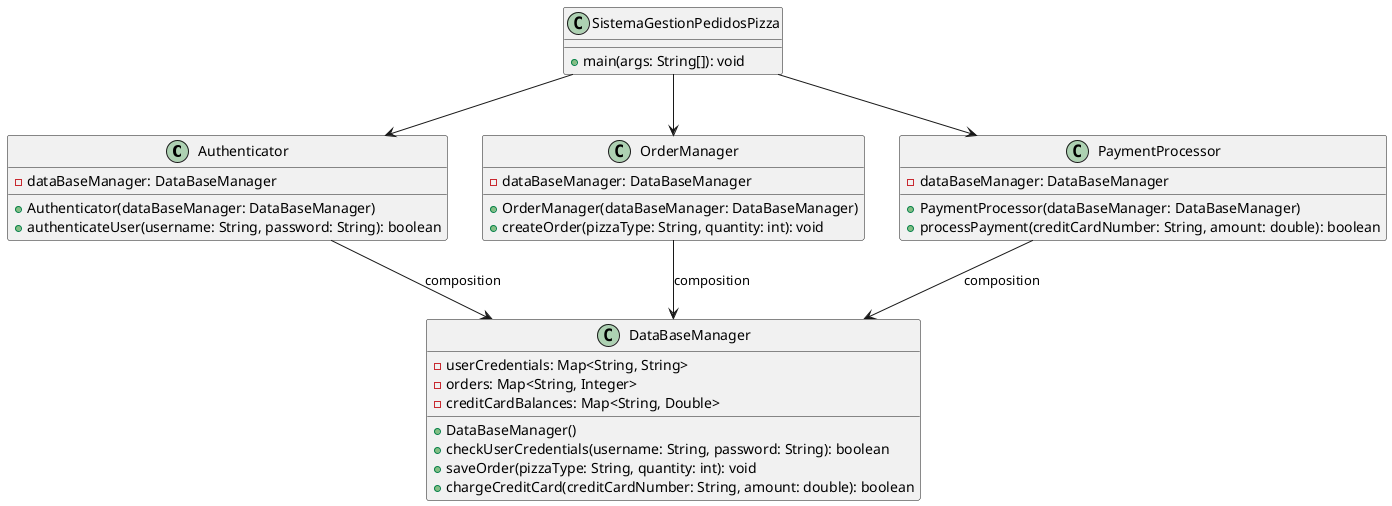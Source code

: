@startuml

class Authenticator {
  - dataBaseManager: DataBaseManager
  + Authenticator(dataBaseManager: DataBaseManager)
  + authenticateUser(username: String, password: String): boolean
}

class DataBaseManager {
  - userCredentials: Map<String, String>
  - orders: Map<String, Integer>
  - creditCardBalances: Map<String, Double>
  + DataBaseManager()
  + checkUserCredentials(username: String, password: String): boolean
  + saveOrder(pizzaType: String, quantity: int): void
  + chargeCreditCard(creditCardNumber: String, amount: double): boolean
}

class OrderManager {
  - dataBaseManager: DataBaseManager
  + OrderManager(dataBaseManager: DataBaseManager)
  + createOrder(pizzaType: String, quantity: int): void
}

class PaymentProcessor {
  - dataBaseManager: DataBaseManager
  + PaymentProcessor(dataBaseManager: DataBaseManager)
  + processPayment(creditCardNumber: String, amount: double): boolean
}

class SistemaGestionPedidosPizza {
  + main(args: String[]): void
}

Authenticator --> DataBaseManager : composition
OrderManager --> DataBaseManager : composition
PaymentProcessor --> DataBaseManager : composition
SistemaGestionPedidosPizza --> Authenticator
SistemaGestionPedidosPizza --> OrderManager
SistemaGestionPedidosPizza --> PaymentProcessor

@enduml
